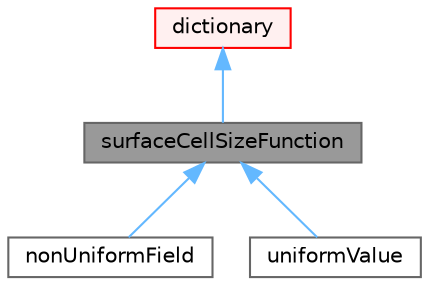 digraph "surfaceCellSizeFunction"
{
 // LATEX_PDF_SIZE
  bgcolor="transparent";
  edge [fontname=Helvetica,fontsize=10,labelfontname=Helvetica,labelfontsize=10];
  node [fontname=Helvetica,fontsize=10,shape=box,height=0.2,width=0.4];
  Node1 [id="Node000001",label="surfaceCellSizeFunction",height=0.2,width=0.4,color="gray40", fillcolor="grey60", style="filled", fontcolor="black",tooltip="Abstract base class for specifying target cell sizes."];
  Node2 -> Node1 [id="edge1_Node000001_Node000002",dir="back",color="steelblue1",style="solid",tooltip=" "];
  Node2 [id="Node000002",label="dictionary",height=0.2,width=0.4,color="red", fillcolor="#FFF0F0", style="filled",URL="$classFoam_1_1dictionary.html",tooltip="A list of keyword definitions, which are a keyword followed by a number of values (eg,..."];
  Node1 -> Node6 [id="edge2_Node000001_Node000006",dir="back",color="steelblue1",style="solid",tooltip=" "];
  Node6 [id="Node000006",label="nonUniformField",height=0.2,width=0.4,color="gray40", fillcolor="white", style="filled",URL="$classFoam_1_1nonUniformField.html",tooltip=" "];
  Node1 -> Node7 [id="edge3_Node000001_Node000007",dir="back",color="steelblue1",style="solid",tooltip=" "];
  Node7 [id="Node000007",label="uniformValue",height=0.2,width=0.4,color="gray40", fillcolor="white", style="filled",URL="$classFoam_1_1uniformValue.html",tooltip=" "];
}
